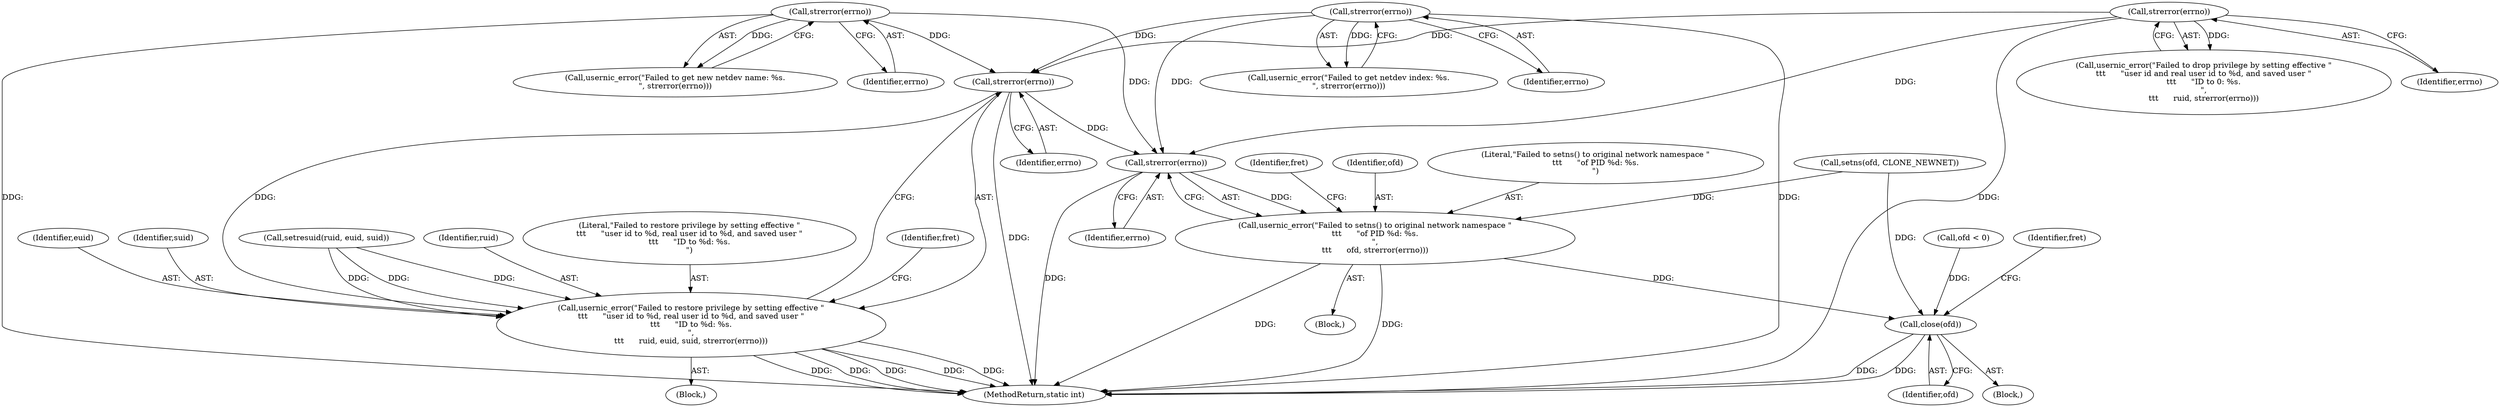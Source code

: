 digraph "0_lxc_16af238036a5464ae8f2420ed3af214f0de875f9@API" {
"1000318" [label="(Call,strerror(errno))"];
"1000285" [label="(Call,strerror(errno))"];
"1000248" [label="(Call,strerror(errno))"];
"1000223" [label="(Call,strerror(errno))"];
"1000313" [label="(Call,usernic_error(\"Failed to restore privilege by setting effective \"\n\t\t\t      \"user id to %d, real user id to %d, and saved user \"\n\t\t\t      \"ID to %d: %s.\n\",\n\t\t\t      ruid, euid, suid, strerror(errno)))"];
"1000337" [label="(Call,strerror(errno))"];
"1000334" [label="(Call,usernic_error(\"Failed to setns() to original network namespace \"\n\t\t\t      \"of PID %d: %s.\n\",\n\t\t\t      ofd, strerror(errno)))"];
"1000350" [label="(Call,close(ofd))"];
"1000285" [label="(Call,strerror(errno))"];
"1000304" [label="(Call,setresuid(ruid, euid, suid))"];
"1000110" [label="(Block,)"];
"1000246" [label="(Call,usernic_error(\"Failed to get netdev index: %s.\n\", strerror(errno)))"];
"1000220" [label="(Call,usernic_error(\"Failed to drop privilege by setting effective \"\n\t\t\t      \"user id and real user id to %d, and saved user \"\n\t\t\t      \"ID to 0: %s.\n\",\n\t\t\t      ruid, strerror(errno)))"];
"1000340" [label="(Identifier,fret)"];
"1000223" [label="(Call,strerror(errno))"];
"1000283" [label="(Call,usernic_error(\"Failed to get new netdev name: %s.\n\", strerror(errno)))"];
"1000333" [label="(Block,)"];
"1000336" [label="(Identifier,ofd)"];
"1000224" [label="(Identifier,errno)"];
"1000351" [label="(Identifier,ofd)"];
"1000326" [label="(Call,setns(ofd, CLONE_NEWNET))"];
"1000350" [label="(Call,close(ofd))"];
"1000338" [label="(Identifier,errno)"];
"1000315" [label="(Identifier,ruid)"];
"1000354" [label="(MethodReturn,static int)"];
"1000318" [label="(Call,strerror(errno))"];
"1000248" [label="(Call,strerror(errno))"];
"1000314" [label="(Literal,\"Failed to restore privilege by setting effective \"\n\t\t\t      \"user id to %d, real user id to %d, and saved user \"\n\t\t\t      \"ID to %d: %s.\n\")"];
"1000145" [label="(Call,ofd < 0)"];
"1000321" [label="(Identifier,fret)"];
"1000249" [label="(Identifier,errno)"];
"1000319" [label="(Identifier,errno)"];
"1000313" [label="(Call,usernic_error(\"Failed to restore privilege by setting effective \"\n\t\t\t      \"user id to %d, real user id to %d, and saved user \"\n\t\t\t      \"ID to %d: %s.\n\",\n\t\t\t      ruid, euid, suid, strerror(errno)))"];
"1000334" [label="(Call,usernic_error(\"Failed to setns() to original network namespace \"\n\t\t\t      \"of PID %d: %s.\n\",\n\t\t\t      ofd, strerror(errno)))"];
"1000335" [label="(Literal,\"Failed to setns() to original network namespace \"\n\t\t\t      \"of PID %d: %s.\n\")"];
"1000316" [label="(Identifier,euid)"];
"1000353" [label="(Identifier,fret)"];
"1000312" [label="(Block,)"];
"1000337" [label="(Call,strerror(errno))"];
"1000317" [label="(Identifier,suid)"];
"1000286" [label="(Identifier,errno)"];
"1000318" -> "1000313"  [label="AST: "];
"1000318" -> "1000319"  [label="CFG: "];
"1000319" -> "1000318"  [label="AST: "];
"1000313" -> "1000318"  [label="CFG: "];
"1000318" -> "1000354"  [label="DDG: "];
"1000318" -> "1000313"  [label="DDG: "];
"1000285" -> "1000318"  [label="DDG: "];
"1000248" -> "1000318"  [label="DDG: "];
"1000223" -> "1000318"  [label="DDG: "];
"1000318" -> "1000337"  [label="DDG: "];
"1000285" -> "1000283"  [label="AST: "];
"1000285" -> "1000286"  [label="CFG: "];
"1000286" -> "1000285"  [label="AST: "];
"1000283" -> "1000285"  [label="CFG: "];
"1000285" -> "1000354"  [label="DDG: "];
"1000285" -> "1000283"  [label="DDG: "];
"1000285" -> "1000337"  [label="DDG: "];
"1000248" -> "1000246"  [label="AST: "];
"1000248" -> "1000249"  [label="CFG: "];
"1000249" -> "1000248"  [label="AST: "];
"1000246" -> "1000248"  [label="CFG: "];
"1000248" -> "1000354"  [label="DDG: "];
"1000248" -> "1000246"  [label="DDG: "];
"1000248" -> "1000337"  [label="DDG: "];
"1000223" -> "1000220"  [label="AST: "];
"1000223" -> "1000224"  [label="CFG: "];
"1000224" -> "1000223"  [label="AST: "];
"1000220" -> "1000223"  [label="CFG: "];
"1000223" -> "1000354"  [label="DDG: "];
"1000223" -> "1000220"  [label="DDG: "];
"1000223" -> "1000337"  [label="DDG: "];
"1000313" -> "1000312"  [label="AST: "];
"1000314" -> "1000313"  [label="AST: "];
"1000315" -> "1000313"  [label="AST: "];
"1000316" -> "1000313"  [label="AST: "];
"1000317" -> "1000313"  [label="AST: "];
"1000321" -> "1000313"  [label="CFG: "];
"1000313" -> "1000354"  [label="DDG: "];
"1000313" -> "1000354"  [label="DDG: "];
"1000313" -> "1000354"  [label="DDG: "];
"1000313" -> "1000354"  [label="DDG: "];
"1000313" -> "1000354"  [label="DDG: "];
"1000304" -> "1000313"  [label="DDG: "];
"1000304" -> "1000313"  [label="DDG: "];
"1000304" -> "1000313"  [label="DDG: "];
"1000337" -> "1000334"  [label="AST: "];
"1000337" -> "1000338"  [label="CFG: "];
"1000338" -> "1000337"  [label="AST: "];
"1000334" -> "1000337"  [label="CFG: "];
"1000337" -> "1000354"  [label="DDG: "];
"1000337" -> "1000334"  [label="DDG: "];
"1000334" -> "1000333"  [label="AST: "];
"1000335" -> "1000334"  [label="AST: "];
"1000336" -> "1000334"  [label="AST: "];
"1000340" -> "1000334"  [label="CFG: "];
"1000334" -> "1000354"  [label="DDG: "];
"1000334" -> "1000354"  [label="DDG: "];
"1000326" -> "1000334"  [label="DDG: "];
"1000334" -> "1000350"  [label="DDG: "];
"1000350" -> "1000110"  [label="AST: "];
"1000350" -> "1000351"  [label="CFG: "];
"1000351" -> "1000350"  [label="AST: "];
"1000353" -> "1000350"  [label="CFG: "];
"1000350" -> "1000354"  [label="DDG: "];
"1000350" -> "1000354"  [label="DDG: "];
"1000326" -> "1000350"  [label="DDG: "];
"1000145" -> "1000350"  [label="DDG: "];
}
